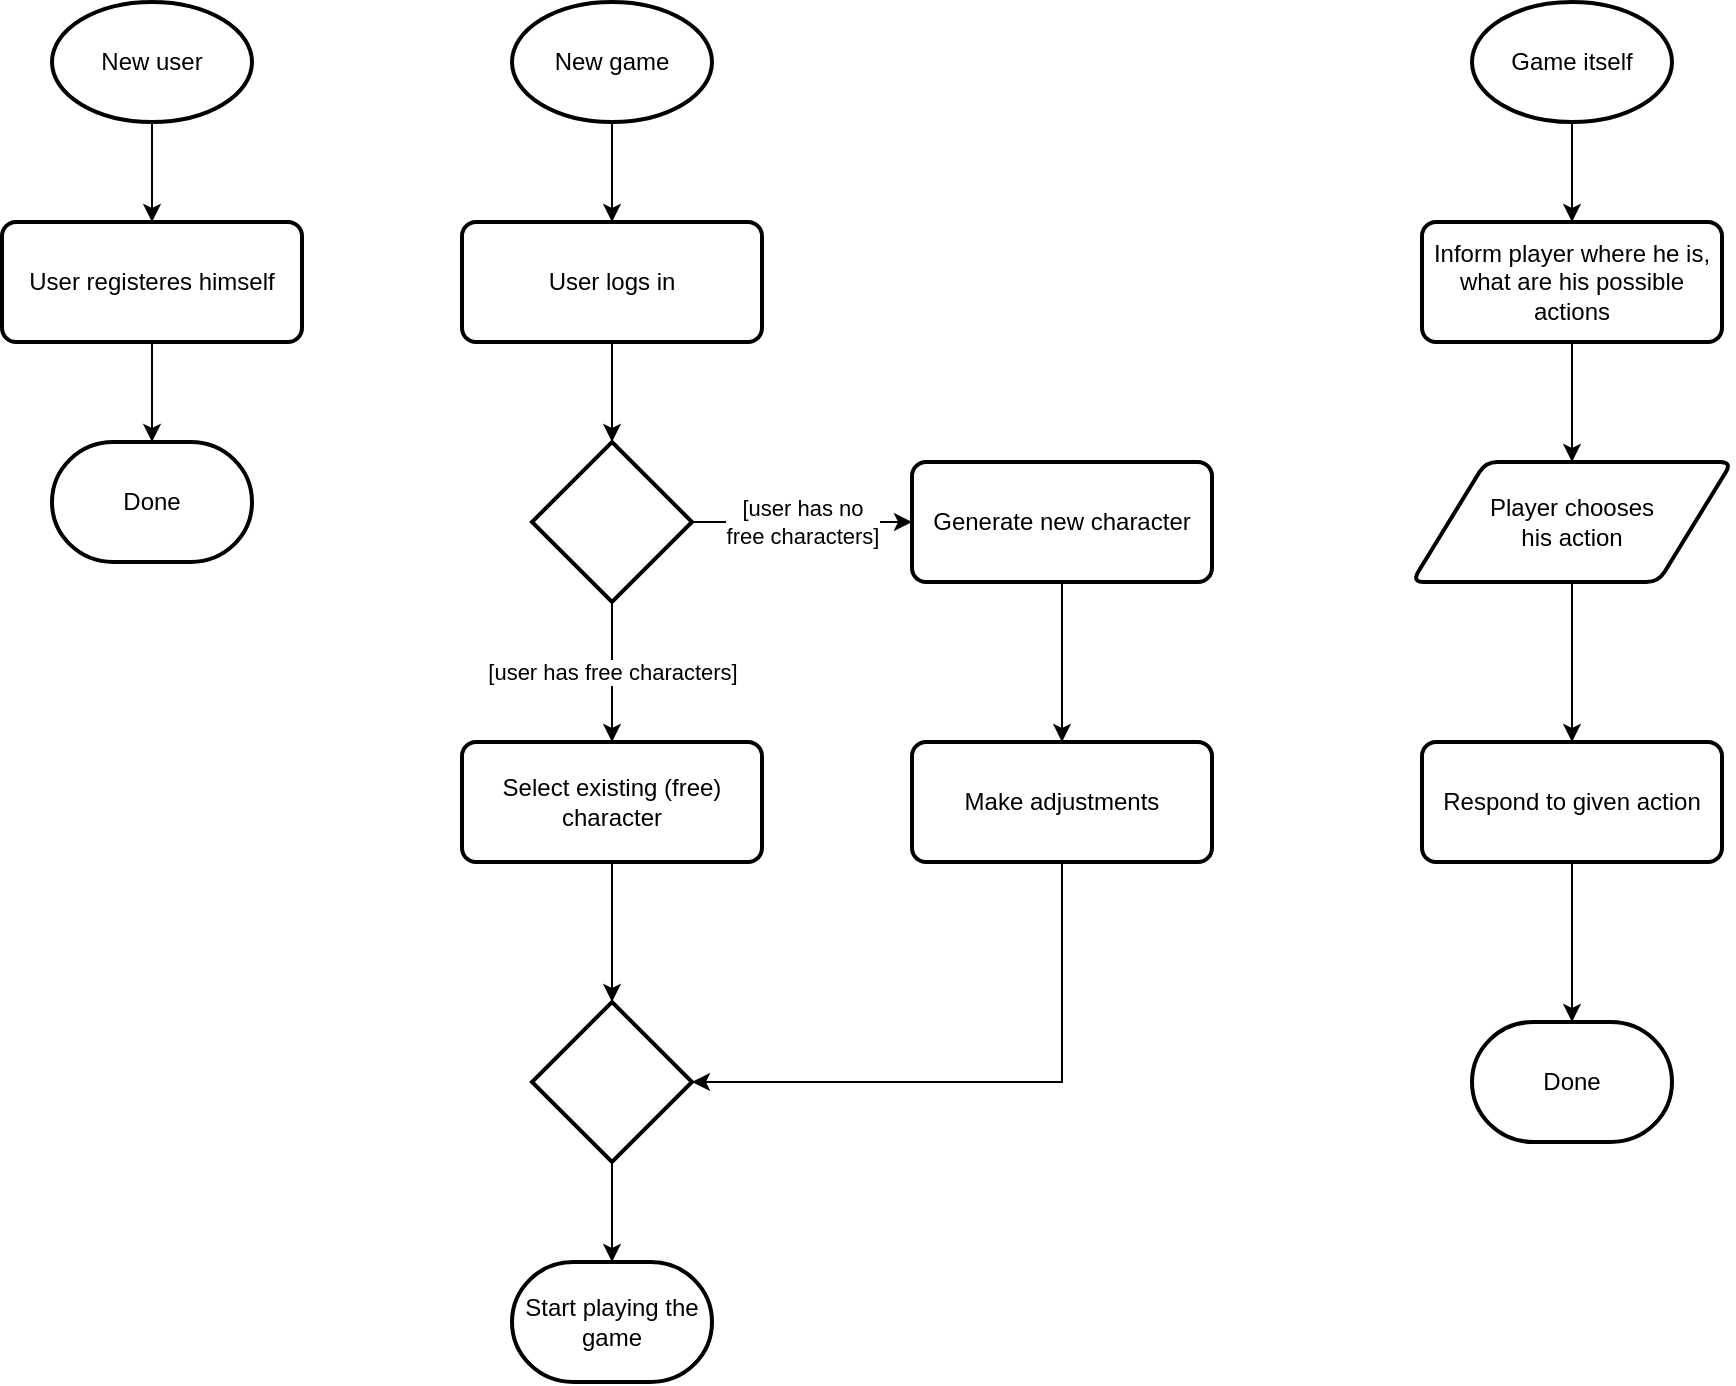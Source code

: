 <mxfile version="10.7.5" type="device"><diagram id="tu0qm2XxoXVND5sRzacC" name="Page-1"><mxGraphModel dx="1534" dy="924" grid="1" gridSize="10" guides="1" tooltips="1" connect="1" arrows="1" fold="1" page="1" pageScale="1" pageWidth="827" pageHeight="1169" math="0" shadow="0"><root><mxCell id="0"/><mxCell id="1" parent="0"/><mxCell id="v6gCbUkQUvQAWFHM05fu-5" style="edgeStyle=orthogonalEdgeStyle;rounded=0;orthogonalLoop=1;jettySize=auto;html=1;entryX=0.5;entryY=0;entryDx=0;entryDy=0;" edge="1" parent="1" source="v6gCbUkQUvQAWFHM05fu-1" target="v6gCbUkQUvQAWFHM05fu-2"><mxGeometry relative="1" as="geometry"/></mxCell><mxCell id="v6gCbUkQUvQAWFHM05fu-1" value="New user" style="strokeWidth=2;html=1;shape=mxgraph.flowchart.start_1;whiteSpace=wrap;" vertex="1" parent="1"><mxGeometry x="220" y="70" width="100" height="60" as="geometry"/></mxCell><mxCell id="v6gCbUkQUvQAWFHM05fu-6" style="edgeStyle=orthogonalEdgeStyle;rounded=0;orthogonalLoop=1;jettySize=auto;html=1;entryX=0.5;entryY=0;entryDx=0;entryDy=0;" edge="1" parent="1" source="v6gCbUkQUvQAWFHM05fu-2"><mxGeometry relative="1" as="geometry"><mxPoint x="270" y="290" as="targetPoint"/></mxGeometry></mxCell><mxCell id="v6gCbUkQUvQAWFHM05fu-2" value="User registeres himself" style="rounded=1;whiteSpace=wrap;html=1;absoluteArcSize=1;arcSize=14;strokeWidth=2;" vertex="1" parent="1"><mxGeometry x="195" y="180" width="150" height="60" as="geometry"/></mxCell><mxCell id="v6gCbUkQUvQAWFHM05fu-4" value="Done" style="strokeWidth=2;html=1;shape=mxgraph.flowchart.terminator;whiteSpace=wrap;" vertex="1" parent="1"><mxGeometry x="220" y="290" width="100" height="60" as="geometry"/></mxCell><mxCell id="v6gCbUkQUvQAWFHM05fu-14" style="edgeStyle=orthogonalEdgeStyle;rounded=0;orthogonalLoop=1;jettySize=auto;html=1;entryX=0.5;entryY=0;entryDx=0;entryDy=0;" edge="1" parent="1" source="v6gCbUkQUvQAWFHM05fu-8" target="v6gCbUkQUvQAWFHM05fu-9"><mxGeometry relative="1" as="geometry"/></mxCell><mxCell id="v6gCbUkQUvQAWFHM05fu-8" value="New game" style="strokeWidth=2;html=1;shape=mxgraph.flowchart.start_1;whiteSpace=wrap;" vertex="1" parent="1"><mxGeometry x="450" y="70" width="100" height="60" as="geometry"/></mxCell><mxCell id="v6gCbUkQUvQAWFHM05fu-15" style="edgeStyle=orthogonalEdgeStyle;rounded=0;orthogonalLoop=1;jettySize=auto;html=1;entryX=0.5;entryY=0;entryDx=0;entryDy=0;entryPerimeter=0;" edge="1" parent="1" source="v6gCbUkQUvQAWFHM05fu-9" target="v6gCbUkQUvQAWFHM05fu-10"><mxGeometry relative="1" as="geometry"/></mxCell><mxCell id="v6gCbUkQUvQAWFHM05fu-9" value="User logs in" style="rounded=1;whiteSpace=wrap;html=1;absoluteArcSize=1;arcSize=14;strokeWidth=2;" vertex="1" parent="1"><mxGeometry x="425" y="180" width="150" height="60" as="geometry"/></mxCell><mxCell id="v6gCbUkQUvQAWFHM05fu-16" value="[user has no &lt;br&gt;free characters]" style="edgeStyle=orthogonalEdgeStyle;rounded=0;orthogonalLoop=1;jettySize=auto;html=1;" edge="1" parent="1" source="v6gCbUkQUvQAWFHM05fu-10" target="v6gCbUkQUvQAWFHM05fu-11"><mxGeometry relative="1" as="geometry"/></mxCell><mxCell id="v6gCbUkQUvQAWFHM05fu-17" value="[user has free characters]" style="edgeStyle=orthogonalEdgeStyle;rounded=0;orthogonalLoop=1;jettySize=auto;html=1;entryX=0.5;entryY=0;entryDx=0;entryDy=0;" edge="1" parent="1"><mxGeometry relative="1" as="geometry"><mxPoint x="500" y="370" as="sourcePoint"/><mxPoint x="500" y="440" as="targetPoint"/></mxGeometry></mxCell><mxCell id="v6gCbUkQUvQAWFHM05fu-10" value="" style="strokeWidth=2;html=1;shape=mxgraph.flowchart.decision;whiteSpace=wrap;" vertex="1" parent="1"><mxGeometry x="460" y="290" width="80" height="80" as="geometry"/></mxCell><mxCell id="v6gCbUkQUvQAWFHM05fu-18" style="edgeStyle=orthogonalEdgeStyle;rounded=0;orthogonalLoop=1;jettySize=auto;html=1;entryX=0.5;entryY=0;entryDx=0;entryDy=0;" edge="1" parent="1" source="v6gCbUkQUvQAWFHM05fu-11" target="v6gCbUkQUvQAWFHM05fu-12"><mxGeometry relative="1" as="geometry"/></mxCell><mxCell id="v6gCbUkQUvQAWFHM05fu-11" value="Generate new character" style="rounded=1;whiteSpace=wrap;html=1;absoluteArcSize=1;arcSize=14;strokeWidth=2;" vertex="1" parent="1"><mxGeometry x="650" y="300" width="150" height="60" as="geometry"/></mxCell><mxCell id="v6gCbUkQUvQAWFHM05fu-21" style="edgeStyle=orthogonalEdgeStyle;rounded=0;orthogonalLoop=1;jettySize=auto;html=1;entryX=1;entryY=0.5;entryDx=0;entryDy=0;entryPerimeter=0;" edge="1" parent="1" source="v6gCbUkQUvQAWFHM05fu-12" target="v6gCbUkQUvQAWFHM05fu-19"><mxGeometry relative="1" as="geometry"><Array as="points"><mxPoint x="725" y="610"/></Array></mxGeometry></mxCell><mxCell id="v6gCbUkQUvQAWFHM05fu-12" value="Make adjustments" style="rounded=1;whiteSpace=wrap;html=1;absoluteArcSize=1;arcSize=14;strokeWidth=2;" vertex="1" parent="1"><mxGeometry x="650" y="440" width="150" height="60" as="geometry"/></mxCell><mxCell id="v6gCbUkQUvQAWFHM05fu-20" style="edgeStyle=orthogonalEdgeStyle;rounded=0;orthogonalLoop=1;jettySize=auto;html=1;entryX=0.5;entryY=0;entryDx=0;entryDy=0;entryPerimeter=0;" edge="1" parent="1" source="v6gCbUkQUvQAWFHM05fu-13" target="v6gCbUkQUvQAWFHM05fu-19"><mxGeometry relative="1" as="geometry"/></mxCell><mxCell id="v6gCbUkQUvQAWFHM05fu-13" value="Select existing (free) character" style="rounded=1;whiteSpace=wrap;html=1;absoluteArcSize=1;arcSize=14;strokeWidth=2;" vertex="1" parent="1"><mxGeometry x="425" y="440" width="150" height="60" as="geometry"/></mxCell><mxCell id="v6gCbUkQUvQAWFHM05fu-23" style="edgeStyle=orthogonalEdgeStyle;rounded=0;orthogonalLoop=1;jettySize=auto;html=1;entryX=0.5;entryY=0;entryDx=0;entryDy=0;entryPerimeter=0;" edge="1" parent="1" source="v6gCbUkQUvQAWFHM05fu-19" target="v6gCbUkQUvQAWFHM05fu-22"><mxGeometry relative="1" as="geometry"/></mxCell><mxCell id="v6gCbUkQUvQAWFHM05fu-19" value="" style="strokeWidth=2;html=1;shape=mxgraph.flowchart.decision;whiteSpace=wrap;" vertex="1" parent="1"><mxGeometry x="460" y="570" width="80" height="80" as="geometry"/></mxCell><mxCell id="v6gCbUkQUvQAWFHM05fu-22" value="Start playing the game" style="strokeWidth=2;html=1;shape=mxgraph.flowchart.terminator;whiteSpace=wrap;" vertex="1" parent="1"><mxGeometry x="450" y="700" width="100" height="60" as="geometry"/></mxCell><mxCell id="v6gCbUkQUvQAWFHM05fu-31" style="edgeStyle=orthogonalEdgeStyle;rounded=0;orthogonalLoop=1;jettySize=auto;html=1;entryX=0.5;entryY=0;entryDx=0;entryDy=0;" edge="1" parent="1" source="v6gCbUkQUvQAWFHM05fu-24" target="v6gCbUkQUvQAWFHM05fu-25"><mxGeometry relative="1" as="geometry"/></mxCell><mxCell id="v6gCbUkQUvQAWFHM05fu-24" value="Game itself" style="strokeWidth=2;html=1;shape=mxgraph.flowchart.start_1;whiteSpace=wrap;" vertex="1" parent="1"><mxGeometry x="930" y="70" width="100" height="60" as="geometry"/></mxCell><mxCell id="v6gCbUkQUvQAWFHM05fu-32" style="edgeStyle=orthogonalEdgeStyle;rounded=0;orthogonalLoop=1;jettySize=auto;html=1;entryX=0.5;entryY=0;entryDx=0;entryDy=0;" edge="1" parent="1" source="v6gCbUkQUvQAWFHM05fu-25" target="v6gCbUkQUvQAWFHM05fu-26"><mxGeometry relative="1" as="geometry"/></mxCell><mxCell id="v6gCbUkQUvQAWFHM05fu-25" value="Inform player where he is, what are his possible actions" style="rounded=1;whiteSpace=wrap;html=1;absoluteArcSize=1;arcSize=14;strokeWidth=2;" vertex="1" parent="1"><mxGeometry x="905" y="180" width="150" height="60" as="geometry"/></mxCell><mxCell id="v6gCbUkQUvQAWFHM05fu-33" style="edgeStyle=orthogonalEdgeStyle;rounded=0;orthogonalLoop=1;jettySize=auto;html=1;entryX=0.5;entryY=0;entryDx=0;entryDy=0;" edge="1" parent="1" source="v6gCbUkQUvQAWFHM05fu-26" target="v6gCbUkQUvQAWFHM05fu-27"><mxGeometry relative="1" as="geometry"/></mxCell><mxCell id="v6gCbUkQUvQAWFHM05fu-26" value="Player chooses &lt;br&gt;his action" style="verticalLabelPosition=middle;verticalAlign=middle;html=1;strokeWidth=2;shape=parallelogram;perimeter=parallelogramPerimeter;whiteSpace=wrap;rounded=1;arcSize=12;size=0.23;labelPosition=center;align=center;" vertex="1" parent="1"><mxGeometry x="900" y="300" width="160" height="60" as="geometry"/></mxCell><mxCell id="v6gCbUkQUvQAWFHM05fu-35" style="edgeStyle=orthogonalEdgeStyle;rounded=0;orthogonalLoop=1;jettySize=auto;html=1;entryX=0.5;entryY=0;entryDx=0;entryDy=0;entryPerimeter=0;" edge="1" parent="1" source="v6gCbUkQUvQAWFHM05fu-27" target="v6gCbUkQUvQAWFHM05fu-34"><mxGeometry relative="1" as="geometry"/></mxCell><mxCell id="v6gCbUkQUvQAWFHM05fu-27" value="Respond to given action" style="rounded=1;whiteSpace=wrap;html=1;absoluteArcSize=1;arcSize=14;strokeWidth=2;" vertex="1" parent="1"><mxGeometry x="905" y="440" width="150" height="60" as="geometry"/></mxCell><mxCell id="v6gCbUkQUvQAWFHM05fu-34" value="Done" style="strokeWidth=2;html=1;shape=mxgraph.flowchart.terminator;whiteSpace=wrap;" vertex="1" parent="1"><mxGeometry x="930" y="580" width="100" height="60" as="geometry"/></mxCell></root></mxGraphModel></diagram></mxfile>
